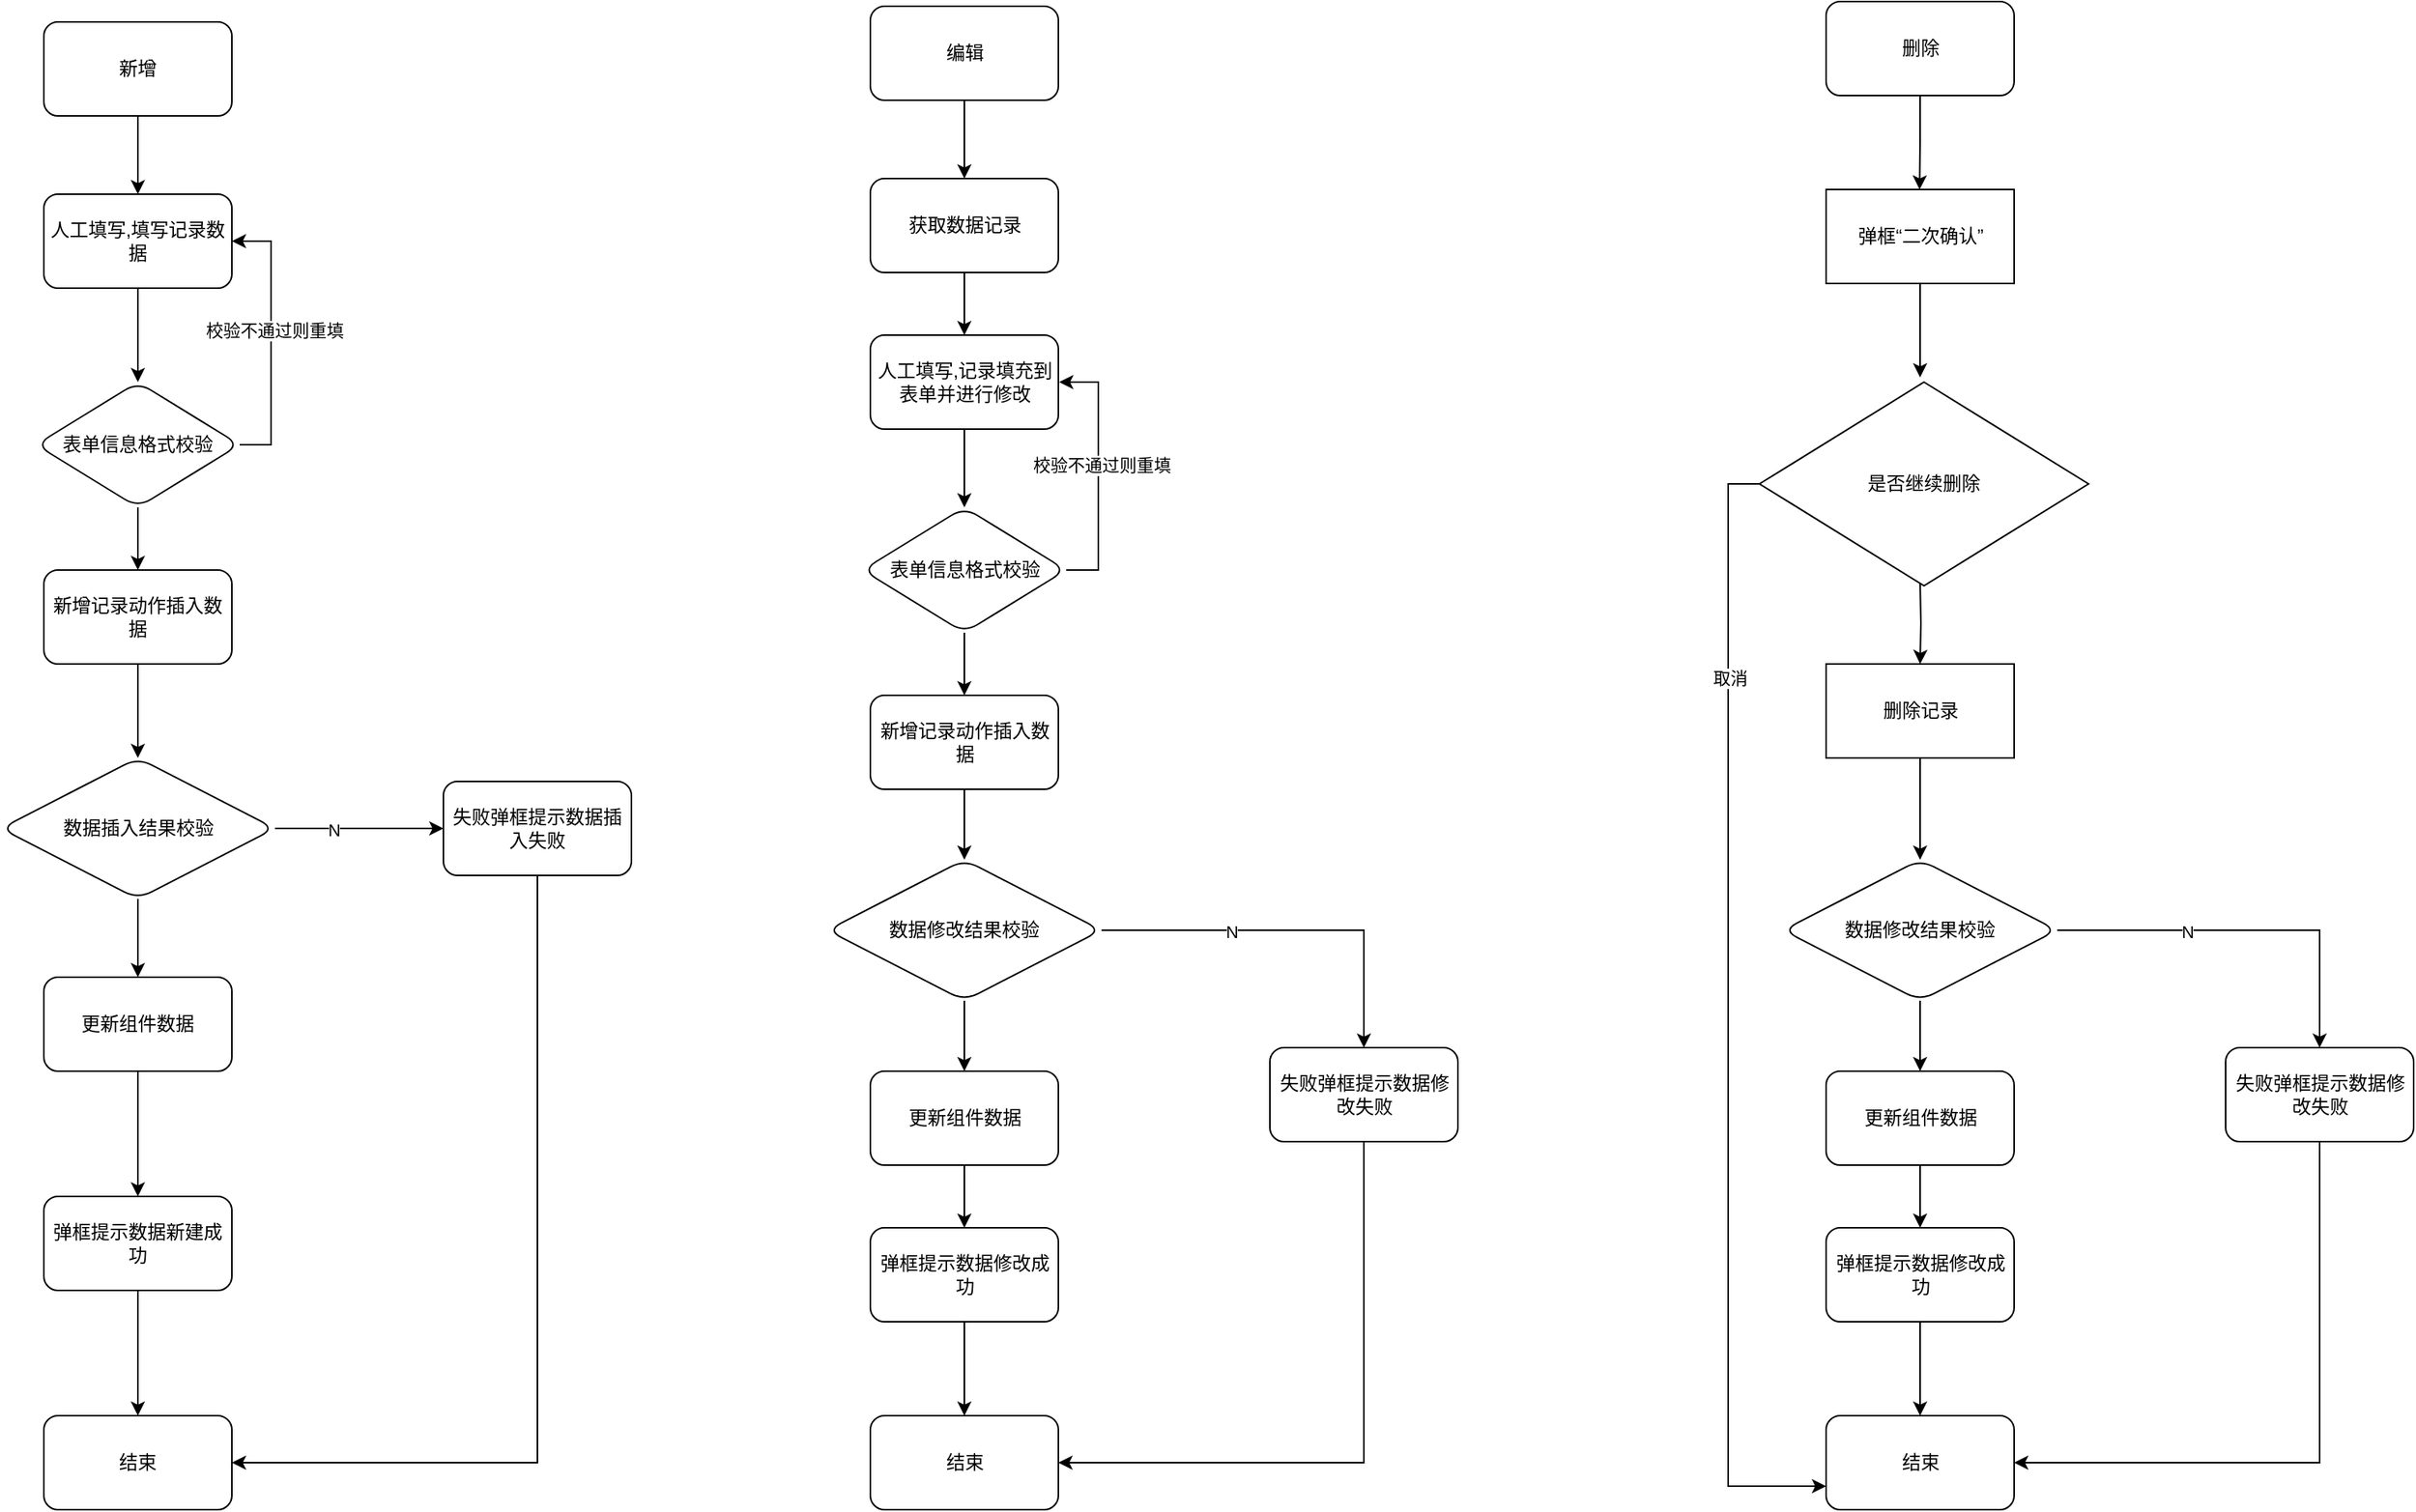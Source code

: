 <mxfile version="15.2.9" type="github">
  <diagram id="r2ST4qT8B5xv6jexlV2r" name="Page-1">
    <mxGraphModel dx="2377" dy="1403" grid="1" gridSize="10" guides="1" tooltips="1" connect="1" arrows="1" fold="1" page="1" pageScale="1" pageWidth="1654" pageHeight="2336" math="0" shadow="0">
      <root>
        <mxCell id="0" />
        <mxCell id="1" parent="0" />
        <mxCell id="i0WdFly-MCmuJcqnyeuZ-4" value="" style="edgeStyle=orthogonalEdgeStyle;rounded=0;orthogonalLoop=1;jettySize=auto;html=1;" edge="1" parent="1" source="i0WdFly-MCmuJcqnyeuZ-2" target="i0WdFly-MCmuJcqnyeuZ-3">
          <mxGeometry relative="1" as="geometry" />
        </mxCell>
        <mxCell id="i0WdFly-MCmuJcqnyeuZ-2" value="新增" style="rounded=1;whiteSpace=wrap;html=1;" vertex="1" parent="1">
          <mxGeometry x="70" y="50" width="120" height="60" as="geometry" />
        </mxCell>
        <mxCell id="i0WdFly-MCmuJcqnyeuZ-6" value="" style="edgeStyle=orthogonalEdgeStyle;rounded=0;orthogonalLoop=1;jettySize=auto;html=1;" edge="1" parent="1" source="i0WdFly-MCmuJcqnyeuZ-3" target="i0WdFly-MCmuJcqnyeuZ-5">
          <mxGeometry relative="1" as="geometry" />
        </mxCell>
        <mxCell id="i0WdFly-MCmuJcqnyeuZ-3" value="人工填写,填写记录数据" style="whiteSpace=wrap;html=1;rounded=1;" vertex="1" parent="1">
          <mxGeometry x="70" y="160" width="120" height="60" as="geometry" />
        </mxCell>
        <mxCell id="i0WdFly-MCmuJcqnyeuZ-7" style="edgeStyle=orthogonalEdgeStyle;rounded=0;orthogonalLoop=1;jettySize=auto;html=1;exitX=1;exitY=0.5;exitDx=0;exitDy=0;" edge="1" parent="1" source="i0WdFly-MCmuJcqnyeuZ-5">
          <mxGeometry relative="1" as="geometry">
            <mxPoint x="190" y="190" as="targetPoint" />
            <Array as="points">
              <mxPoint x="215" y="320" />
              <mxPoint x="215" y="190" />
            </Array>
          </mxGeometry>
        </mxCell>
        <mxCell id="i0WdFly-MCmuJcqnyeuZ-8" value="校验不通过则重填" style="edgeLabel;html=1;align=center;verticalAlign=middle;resizable=0;points=[];" vertex="1" connectable="0" parent="i0WdFly-MCmuJcqnyeuZ-7">
          <mxGeometry x="0.061" y="-2" relative="1" as="geometry">
            <mxPoint as="offset" />
          </mxGeometry>
        </mxCell>
        <mxCell id="i0WdFly-MCmuJcqnyeuZ-10" value="" style="edgeStyle=orthogonalEdgeStyle;rounded=0;orthogonalLoop=1;jettySize=auto;html=1;" edge="1" parent="1" source="i0WdFly-MCmuJcqnyeuZ-5" target="i0WdFly-MCmuJcqnyeuZ-9">
          <mxGeometry relative="1" as="geometry" />
        </mxCell>
        <mxCell id="i0WdFly-MCmuJcqnyeuZ-5" value="表单信息格式校验" style="rhombus;whiteSpace=wrap;html=1;rounded=1;" vertex="1" parent="1">
          <mxGeometry x="65" y="280" width="130" height="80" as="geometry" />
        </mxCell>
        <mxCell id="i0WdFly-MCmuJcqnyeuZ-12" value="" style="edgeStyle=orthogonalEdgeStyle;rounded=0;orthogonalLoop=1;jettySize=auto;html=1;" edge="1" parent="1" source="i0WdFly-MCmuJcqnyeuZ-9" target="i0WdFly-MCmuJcqnyeuZ-11">
          <mxGeometry relative="1" as="geometry" />
        </mxCell>
        <mxCell id="i0WdFly-MCmuJcqnyeuZ-9" value="新增记录动作插入数据" style="rounded=1;whiteSpace=wrap;html=1;" vertex="1" parent="1">
          <mxGeometry x="70" y="400" width="120" height="60" as="geometry" />
        </mxCell>
        <mxCell id="i0WdFly-MCmuJcqnyeuZ-14" value="" style="edgeStyle=orthogonalEdgeStyle;rounded=0;orthogonalLoop=1;jettySize=auto;html=1;" edge="1" parent="1" source="i0WdFly-MCmuJcqnyeuZ-11" target="i0WdFly-MCmuJcqnyeuZ-13">
          <mxGeometry relative="1" as="geometry" />
        </mxCell>
        <mxCell id="i0WdFly-MCmuJcqnyeuZ-19" value="N" style="edgeLabel;html=1;align=center;verticalAlign=middle;resizable=0;points=[];" vertex="1" connectable="0" parent="i0WdFly-MCmuJcqnyeuZ-14">
          <mxGeometry x="-0.314" y="-1" relative="1" as="geometry">
            <mxPoint as="offset" />
          </mxGeometry>
        </mxCell>
        <mxCell id="i0WdFly-MCmuJcqnyeuZ-16" value="" style="edgeStyle=orthogonalEdgeStyle;rounded=0;orthogonalLoop=1;jettySize=auto;html=1;" edge="1" parent="1" source="i0WdFly-MCmuJcqnyeuZ-11" target="i0WdFly-MCmuJcqnyeuZ-15">
          <mxGeometry relative="1" as="geometry" />
        </mxCell>
        <mxCell id="i0WdFly-MCmuJcqnyeuZ-11" value="数据插入结果校验" style="rhombus;whiteSpace=wrap;html=1;rounded=1;" vertex="1" parent="1">
          <mxGeometry x="42.5" y="520" width="175" height="90" as="geometry" />
        </mxCell>
        <mxCell id="i0WdFly-MCmuJcqnyeuZ-22" style="edgeStyle=orthogonalEdgeStyle;rounded=0;orthogonalLoop=1;jettySize=auto;html=1;entryX=1;entryY=0.5;entryDx=0;entryDy=0;" edge="1" parent="1" source="i0WdFly-MCmuJcqnyeuZ-13" target="i0WdFly-MCmuJcqnyeuZ-20">
          <mxGeometry relative="1" as="geometry">
            <Array as="points">
              <mxPoint x="385" y="970" />
            </Array>
          </mxGeometry>
        </mxCell>
        <mxCell id="i0WdFly-MCmuJcqnyeuZ-13" value="失败弹框提示数据插入失败" style="whiteSpace=wrap;html=1;rounded=1;" vertex="1" parent="1">
          <mxGeometry x="325" y="535" width="120" height="60" as="geometry" />
        </mxCell>
        <mxCell id="i0WdFly-MCmuJcqnyeuZ-18" value="" style="edgeStyle=orthogonalEdgeStyle;rounded=0;orthogonalLoop=1;jettySize=auto;html=1;" edge="1" parent="1" source="i0WdFly-MCmuJcqnyeuZ-15" target="i0WdFly-MCmuJcqnyeuZ-17">
          <mxGeometry relative="1" as="geometry" />
        </mxCell>
        <mxCell id="i0WdFly-MCmuJcqnyeuZ-15" value="更新组件数据" style="rounded=1;whiteSpace=wrap;html=1;" vertex="1" parent="1">
          <mxGeometry x="70" y="660" width="120" height="60" as="geometry" />
        </mxCell>
        <mxCell id="i0WdFly-MCmuJcqnyeuZ-21" value="" style="edgeStyle=orthogonalEdgeStyle;rounded=0;orthogonalLoop=1;jettySize=auto;html=1;" edge="1" parent="1" source="i0WdFly-MCmuJcqnyeuZ-17" target="i0WdFly-MCmuJcqnyeuZ-20">
          <mxGeometry relative="1" as="geometry" />
        </mxCell>
        <mxCell id="i0WdFly-MCmuJcqnyeuZ-17" value="弹框提示数据新建成功" style="rounded=1;whiteSpace=wrap;html=1;" vertex="1" parent="1">
          <mxGeometry x="70" y="800" width="120" height="60" as="geometry" />
        </mxCell>
        <mxCell id="i0WdFly-MCmuJcqnyeuZ-20" value="结束" style="whiteSpace=wrap;html=1;rounded=1;" vertex="1" parent="1">
          <mxGeometry x="70" y="940" width="120" height="60" as="geometry" />
        </mxCell>
        <mxCell id="i0WdFly-MCmuJcqnyeuZ-45" value="" style="edgeStyle=orthogonalEdgeStyle;rounded=0;orthogonalLoop=1;jettySize=auto;html=1;" edge="1" parent="1" source="i0WdFly-MCmuJcqnyeuZ-24" target="i0WdFly-MCmuJcqnyeuZ-44">
          <mxGeometry relative="1" as="geometry" />
        </mxCell>
        <mxCell id="i0WdFly-MCmuJcqnyeuZ-24" value="编辑" style="rounded=1;whiteSpace=wrap;html=1;" vertex="1" parent="1">
          <mxGeometry x="597.5" y="40" width="120" height="60" as="geometry" />
        </mxCell>
        <mxCell id="i0WdFly-MCmuJcqnyeuZ-25" value="" style="edgeStyle=orthogonalEdgeStyle;rounded=0;orthogonalLoop=1;jettySize=auto;html=1;" edge="1" parent="1" source="i0WdFly-MCmuJcqnyeuZ-26" target="i0WdFly-MCmuJcqnyeuZ-30">
          <mxGeometry relative="1" as="geometry" />
        </mxCell>
        <mxCell id="i0WdFly-MCmuJcqnyeuZ-26" value="人工填写,记录填充到表单并进行修改" style="whiteSpace=wrap;html=1;rounded=1;" vertex="1" parent="1">
          <mxGeometry x="597.5" y="250" width="120" height="60" as="geometry" />
        </mxCell>
        <mxCell id="i0WdFly-MCmuJcqnyeuZ-27" style="edgeStyle=orthogonalEdgeStyle;rounded=0;orthogonalLoop=1;jettySize=auto;html=1;exitX=1;exitY=0.5;exitDx=0;exitDy=0;" edge="1" parent="1" source="i0WdFly-MCmuJcqnyeuZ-30">
          <mxGeometry relative="1" as="geometry">
            <mxPoint x="718" y="280" as="targetPoint" />
            <Array as="points">
              <mxPoint x="743" y="400" />
              <mxPoint x="743" y="280" />
              <mxPoint x="718" y="280" />
            </Array>
          </mxGeometry>
        </mxCell>
        <mxCell id="i0WdFly-MCmuJcqnyeuZ-28" value="校验不通过则重填" style="edgeLabel;html=1;align=center;verticalAlign=middle;resizable=0;points=[];" vertex="1" connectable="0" parent="i0WdFly-MCmuJcqnyeuZ-27">
          <mxGeometry x="0.061" y="-2" relative="1" as="geometry">
            <mxPoint as="offset" />
          </mxGeometry>
        </mxCell>
        <mxCell id="i0WdFly-MCmuJcqnyeuZ-29" value="" style="edgeStyle=orthogonalEdgeStyle;rounded=0;orthogonalLoop=1;jettySize=auto;html=1;" edge="1" parent="1" source="i0WdFly-MCmuJcqnyeuZ-30" target="i0WdFly-MCmuJcqnyeuZ-32">
          <mxGeometry relative="1" as="geometry" />
        </mxCell>
        <mxCell id="i0WdFly-MCmuJcqnyeuZ-30" value="表单信息格式校验" style="rhombus;whiteSpace=wrap;html=1;rounded=1;" vertex="1" parent="1">
          <mxGeometry x="592.5" y="360" width="130" height="80" as="geometry" />
        </mxCell>
        <mxCell id="i0WdFly-MCmuJcqnyeuZ-31" value="" style="edgeStyle=orthogonalEdgeStyle;rounded=0;orthogonalLoop=1;jettySize=auto;html=1;" edge="1" parent="1" source="i0WdFly-MCmuJcqnyeuZ-32" target="i0WdFly-MCmuJcqnyeuZ-36">
          <mxGeometry relative="1" as="geometry" />
        </mxCell>
        <mxCell id="i0WdFly-MCmuJcqnyeuZ-32" value="新增记录动作插入数据" style="rounded=1;whiteSpace=wrap;html=1;" vertex="1" parent="1">
          <mxGeometry x="597.5" y="480" width="120" height="60" as="geometry" />
        </mxCell>
        <mxCell id="i0WdFly-MCmuJcqnyeuZ-33" value="" style="edgeStyle=orthogonalEdgeStyle;rounded=0;orthogonalLoop=1;jettySize=auto;html=1;" edge="1" parent="1" source="i0WdFly-MCmuJcqnyeuZ-36" target="i0WdFly-MCmuJcqnyeuZ-38">
          <mxGeometry relative="1" as="geometry" />
        </mxCell>
        <mxCell id="i0WdFly-MCmuJcqnyeuZ-34" value="N" style="edgeLabel;html=1;align=center;verticalAlign=middle;resizable=0;points=[];" vertex="1" connectable="0" parent="i0WdFly-MCmuJcqnyeuZ-33">
          <mxGeometry x="-0.314" y="-1" relative="1" as="geometry">
            <mxPoint as="offset" />
          </mxGeometry>
        </mxCell>
        <mxCell id="i0WdFly-MCmuJcqnyeuZ-35" value="" style="edgeStyle=orthogonalEdgeStyle;rounded=0;orthogonalLoop=1;jettySize=auto;html=1;" edge="1" parent="1" source="i0WdFly-MCmuJcqnyeuZ-36" target="i0WdFly-MCmuJcqnyeuZ-40">
          <mxGeometry relative="1" as="geometry" />
        </mxCell>
        <mxCell id="i0WdFly-MCmuJcqnyeuZ-36" value="数据修改结果校验" style="rhombus;whiteSpace=wrap;html=1;rounded=1;" vertex="1" parent="1">
          <mxGeometry x="570" y="585" width="175" height="90" as="geometry" />
        </mxCell>
        <mxCell id="i0WdFly-MCmuJcqnyeuZ-37" style="edgeStyle=orthogonalEdgeStyle;rounded=0;orthogonalLoop=1;jettySize=auto;html=1;entryX=1;entryY=0.5;entryDx=0;entryDy=0;" edge="1" parent="1" source="i0WdFly-MCmuJcqnyeuZ-38" target="i0WdFly-MCmuJcqnyeuZ-43">
          <mxGeometry relative="1" as="geometry">
            <Array as="points">
              <mxPoint x="913" y="970" />
            </Array>
          </mxGeometry>
        </mxCell>
        <mxCell id="i0WdFly-MCmuJcqnyeuZ-38" value="失败弹框提示数据修改失败" style="whiteSpace=wrap;html=1;rounded=1;" vertex="1" parent="1">
          <mxGeometry x="852.5" y="705" width="120" height="60" as="geometry" />
        </mxCell>
        <mxCell id="i0WdFly-MCmuJcqnyeuZ-39" value="" style="edgeStyle=orthogonalEdgeStyle;rounded=0;orthogonalLoop=1;jettySize=auto;html=1;" edge="1" parent="1" source="i0WdFly-MCmuJcqnyeuZ-40" target="i0WdFly-MCmuJcqnyeuZ-42">
          <mxGeometry relative="1" as="geometry" />
        </mxCell>
        <mxCell id="i0WdFly-MCmuJcqnyeuZ-40" value="更新组件数据" style="rounded=1;whiteSpace=wrap;html=1;" vertex="1" parent="1">
          <mxGeometry x="597.5" y="720" width="120" height="60" as="geometry" />
        </mxCell>
        <mxCell id="i0WdFly-MCmuJcqnyeuZ-41" value="" style="edgeStyle=orthogonalEdgeStyle;rounded=0;orthogonalLoop=1;jettySize=auto;html=1;" edge="1" parent="1" source="i0WdFly-MCmuJcqnyeuZ-42" target="i0WdFly-MCmuJcqnyeuZ-43">
          <mxGeometry relative="1" as="geometry" />
        </mxCell>
        <mxCell id="i0WdFly-MCmuJcqnyeuZ-42" value="弹框提示数据修改成功" style="rounded=1;whiteSpace=wrap;html=1;" vertex="1" parent="1">
          <mxGeometry x="597.5" y="820" width="120" height="60" as="geometry" />
        </mxCell>
        <mxCell id="i0WdFly-MCmuJcqnyeuZ-43" value="结束" style="whiteSpace=wrap;html=1;rounded=1;" vertex="1" parent="1">
          <mxGeometry x="597.5" y="940" width="120" height="60" as="geometry" />
        </mxCell>
        <mxCell id="i0WdFly-MCmuJcqnyeuZ-46" value="" style="edgeStyle=orthogonalEdgeStyle;rounded=0;orthogonalLoop=1;jettySize=auto;html=1;" edge="1" parent="1" source="i0WdFly-MCmuJcqnyeuZ-44" target="i0WdFly-MCmuJcqnyeuZ-26">
          <mxGeometry relative="1" as="geometry" />
        </mxCell>
        <mxCell id="i0WdFly-MCmuJcqnyeuZ-44" value="获取数据记录" style="rounded=1;whiteSpace=wrap;html=1;" vertex="1" parent="1">
          <mxGeometry x="597.5" y="150" width="120" height="60" as="geometry" />
        </mxCell>
        <mxCell id="i0WdFly-MCmuJcqnyeuZ-48" style="edgeStyle=orthogonalEdgeStyle;rounded=0;orthogonalLoop=1;jettySize=auto;html=1;exitX=0.5;exitY=1;exitDx=0;exitDy=0;" edge="1" parent="1" source="i0WdFly-MCmuJcqnyeuZ-47">
          <mxGeometry relative="1" as="geometry">
            <mxPoint x="1267.167" y="157" as="targetPoint" />
          </mxGeometry>
        </mxCell>
        <mxCell id="i0WdFly-MCmuJcqnyeuZ-47" value="删除" style="rounded=1;whiteSpace=wrap;html=1;" vertex="1" parent="1">
          <mxGeometry x="1207.5" y="37" width="120" height="60" as="geometry" />
        </mxCell>
        <mxCell id="i0WdFly-MCmuJcqnyeuZ-51" value="" style="edgeStyle=orthogonalEdgeStyle;rounded=0;orthogonalLoop=1;jettySize=auto;html=1;" edge="1" parent="1" source="i0WdFly-MCmuJcqnyeuZ-49">
          <mxGeometry relative="1" as="geometry">
            <mxPoint x="1267.5" y="277" as="targetPoint" />
          </mxGeometry>
        </mxCell>
        <mxCell id="i0WdFly-MCmuJcqnyeuZ-49" value="弹框“二次确认”" style="rounded=0;whiteSpace=wrap;html=1;" vertex="1" parent="1">
          <mxGeometry x="1207.5" y="157" width="120" height="60" as="geometry" />
        </mxCell>
        <mxCell id="i0WdFly-MCmuJcqnyeuZ-64" value="" style="edgeStyle=orthogonalEdgeStyle;rounded=0;orthogonalLoop=1;jettySize=auto;html=1;" edge="1" parent="1" target="i0WdFly-MCmuJcqnyeuZ-52">
          <mxGeometry relative="1" as="geometry">
            <mxPoint x="1267.5" y="407" as="sourcePoint" />
          </mxGeometry>
        </mxCell>
        <mxCell id="i0WdFly-MCmuJcqnyeuZ-66" style="edgeStyle=orthogonalEdgeStyle;rounded=0;orthogonalLoop=1;jettySize=auto;html=1;entryX=0;entryY=0.75;entryDx=0;entryDy=0;" edge="1" parent="1" source="i0WdFly-MCmuJcqnyeuZ-50" target="i0WdFly-MCmuJcqnyeuZ-63">
          <mxGeometry relative="1" as="geometry">
            <Array as="points">
              <mxPoint x="1145" y="345" />
              <mxPoint x="1145" y="985" />
            </Array>
          </mxGeometry>
        </mxCell>
        <mxCell id="i0WdFly-MCmuJcqnyeuZ-67" value="取消" style="edgeLabel;html=1;align=center;verticalAlign=middle;resizable=0;points=[];" vertex="1" connectable="0" parent="i0WdFly-MCmuJcqnyeuZ-66">
          <mxGeometry x="-0.602" y="1" relative="1" as="geometry">
            <mxPoint as="offset" />
          </mxGeometry>
        </mxCell>
        <mxCell id="i0WdFly-MCmuJcqnyeuZ-50" value="是否继续删除" style="rhombus;whiteSpace=wrap;html=1;rounded=0;" vertex="1" parent="1">
          <mxGeometry x="1165" y="280" width="210" height="130" as="geometry" />
        </mxCell>
        <mxCell id="i0WdFly-MCmuJcqnyeuZ-65" value="" style="edgeStyle=orthogonalEdgeStyle;rounded=0;orthogonalLoop=1;jettySize=auto;html=1;" edge="1" parent="1" source="i0WdFly-MCmuJcqnyeuZ-52" target="i0WdFly-MCmuJcqnyeuZ-56">
          <mxGeometry relative="1" as="geometry" />
        </mxCell>
        <mxCell id="i0WdFly-MCmuJcqnyeuZ-52" value="删除记录" style="rounded=0;whiteSpace=wrap;html=1;" vertex="1" parent="1">
          <mxGeometry x="1207.5" y="460" width="120" height="60" as="geometry" />
        </mxCell>
        <mxCell id="i0WdFly-MCmuJcqnyeuZ-53" value="" style="edgeStyle=orthogonalEdgeStyle;rounded=0;orthogonalLoop=1;jettySize=auto;html=1;" edge="1" parent="1" source="i0WdFly-MCmuJcqnyeuZ-56" target="i0WdFly-MCmuJcqnyeuZ-58">
          <mxGeometry relative="1" as="geometry" />
        </mxCell>
        <mxCell id="i0WdFly-MCmuJcqnyeuZ-54" value="N" style="edgeLabel;html=1;align=center;verticalAlign=middle;resizable=0;points=[];" vertex="1" connectable="0" parent="i0WdFly-MCmuJcqnyeuZ-53">
          <mxGeometry x="-0.314" y="-1" relative="1" as="geometry">
            <mxPoint as="offset" />
          </mxGeometry>
        </mxCell>
        <mxCell id="i0WdFly-MCmuJcqnyeuZ-55" value="" style="edgeStyle=orthogonalEdgeStyle;rounded=0;orthogonalLoop=1;jettySize=auto;html=1;" edge="1" parent="1" source="i0WdFly-MCmuJcqnyeuZ-56" target="i0WdFly-MCmuJcqnyeuZ-60">
          <mxGeometry relative="1" as="geometry" />
        </mxCell>
        <mxCell id="i0WdFly-MCmuJcqnyeuZ-56" value="数据修改结果校验" style="rhombus;whiteSpace=wrap;html=1;rounded=1;" vertex="1" parent="1">
          <mxGeometry x="1180" y="585" width="175" height="90" as="geometry" />
        </mxCell>
        <mxCell id="i0WdFly-MCmuJcqnyeuZ-57" style="edgeStyle=orthogonalEdgeStyle;rounded=0;orthogonalLoop=1;jettySize=auto;html=1;entryX=1;entryY=0.5;entryDx=0;entryDy=0;" edge="1" parent="1" source="i0WdFly-MCmuJcqnyeuZ-58" target="i0WdFly-MCmuJcqnyeuZ-63">
          <mxGeometry relative="1" as="geometry">
            <Array as="points">
              <mxPoint x="1523" y="970" />
            </Array>
          </mxGeometry>
        </mxCell>
        <mxCell id="i0WdFly-MCmuJcqnyeuZ-58" value="失败弹框提示数据修改失败" style="whiteSpace=wrap;html=1;rounded=1;" vertex="1" parent="1">
          <mxGeometry x="1462.5" y="705" width="120" height="60" as="geometry" />
        </mxCell>
        <mxCell id="i0WdFly-MCmuJcqnyeuZ-59" value="" style="edgeStyle=orthogonalEdgeStyle;rounded=0;orthogonalLoop=1;jettySize=auto;html=1;" edge="1" parent="1" source="i0WdFly-MCmuJcqnyeuZ-60" target="i0WdFly-MCmuJcqnyeuZ-62">
          <mxGeometry relative="1" as="geometry" />
        </mxCell>
        <mxCell id="i0WdFly-MCmuJcqnyeuZ-60" value="更新组件数据" style="rounded=1;whiteSpace=wrap;html=1;" vertex="1" parent="1">
          <mxGeometry x="1207.5" y="720" width="120" height="60" as="geometry" />
        </mxCell>
        <mxCell id="i0WdFly-MCmuJcqnyeuZ-61" value="" style="edgeStyle=orthogonalEdgeStyle;rounded=0;orthogonalLoop=1;jettySize=auto;html=1;" edge="1" parent="1" source="i0WdFly-MCmuJcqnyeuZ-62" target="i0WdFly-MCmuJcqnyeuZ-63">
          <mxGeometry relative="1" as="geometry" />
        </mxCell>
        <mxCell id="i0WdFly-MCmuJcqnyeuZ-62" value="弹框提示数据修改成功" style="rounded=1;whiteSpace=wrap;html=1;" vertex="1" parent="1">
          <mxGeometry x="1207.5" y="820" width="120" height="60" as="geometry" />
        </mxCell>
        <mxCell id="i0WdFly-MCmuJcqnyeuZ-63" value="结束" style="whiteSpace=wrap;html=1;rounded=1;" vertex="1" parent="1">
          <mxGeometry x="1207.5" y="940" width="120" height="60" as="geometry" />
        </mxCell>
      </root>
    </mxGraphModel>
  </diagram>
</mxfile>
